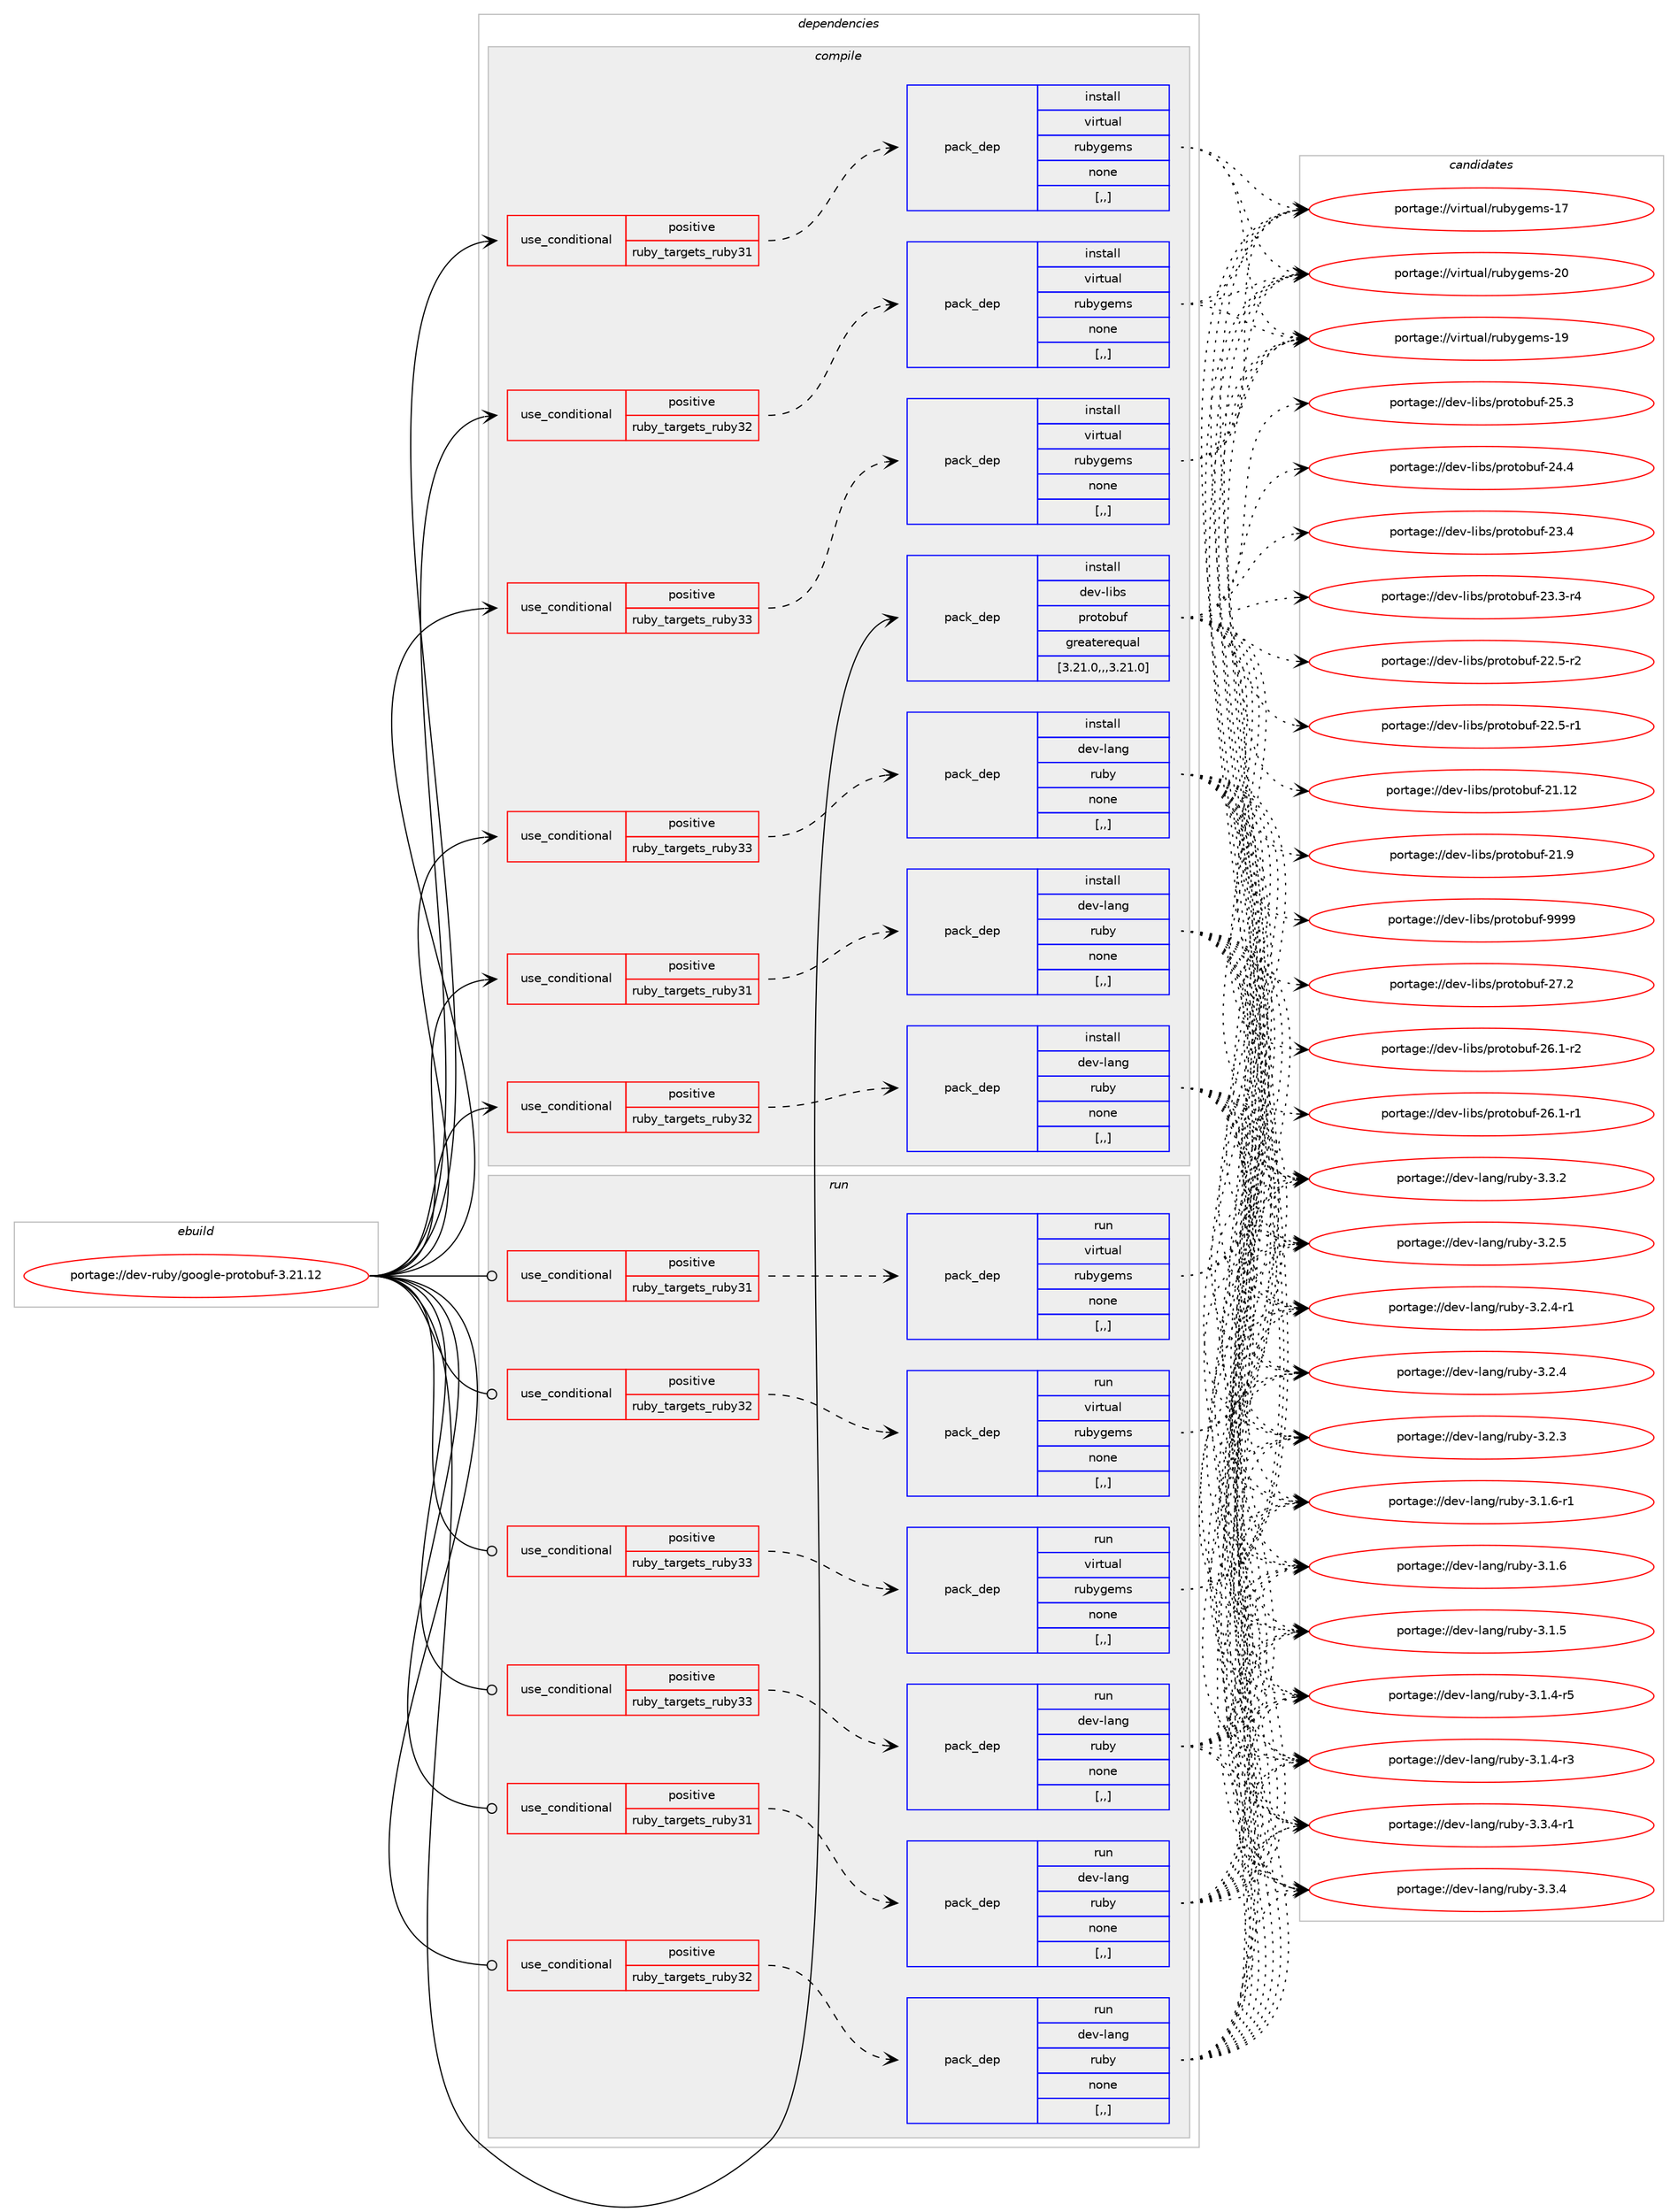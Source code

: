 digraph prolog {

# *************
# Graph options
# *************

newrank=true;
concentrate=true;
compound=true;
graph [rankdir=LR,fontname=Helvetica,fontsize=10,ranksep=1.5];#, ranksep=2.5, nodesep=0.2];
edge  [arrowhead=vee];
node  [fontname=Helvetica,fontsize=10];

# **********
# The ebuild
# **********

subgraph cluster_leftcol {
color=gray;
label=<<i>ebuild</i>>;
id [label="portage://dev-ruby/google-protobuf-3.21.12", color=red, width=4, href="../dev-ruby/google-protobuf-3.21.12.svg"];
}

# ****************
# The dependencies
# ****************

subgraph cluster_midcol {
color=gray;
label=<<i>dependencies</i>>;
subgraph cluster_compile {
fillcolor="#eeeeee";
style=filled;
label=<<i>compile</i>>;
subgraph cond48385 {
dependency185210 [label=<<TABLE BORDER="0" CELLBORDER="1" CELLSPACING="0" CELLPADDING="4"><TR><TD ROWSPAN="3" CELLPADDING="10">use_conditional</TD></TR><TR><TD>positive</TD></TR><TR><TD>ruby_targets_ruby31</TD></TR></TABLE>>, shape=none, color=red];
subgraph pack135495 {
dependency185211 [label=<<TABLE BORDER="0" CELLBORDER="1" CELLSPACING="0" CELLPADDING="4" WIDTH="220"><TR><TD ROWSPAN="6" CELLPADDING="30">pack_dep</TD></TR><TR><TD WIDTH="110">install</TD></TR><TR><TD>dev-lang</TD></TR><TR><TD>ruby</TD></TR><TR><TD>none</TD></TR><TR><TD>[,,]</TD></TR></TABLE>>, shape=none, color=blue];
}
dependency185210:e -> dependency185211:w [weight=20,style="dashed",arrowhead="vee"];
}
id:e -> dependency185210:w [weight=20,style="solid",arrowhead="vee"];
subgraph cond48386 {
dependency185212 [label=<<TABLE BORDER="0" CELLBORDER="1" CELLSPACING="0" CELLPADDING="4"><TR><TD ROWSPAN="3" CELLPADDING="10">use_conditional</TD></TR><TR><TD>positive</TD></TR><TR><TD>ruby_targets_ruby31</TD></TR></TABLE>>, shape=none, color=red];
subgraph pack135496 {
dependency185213 [label=<<TABLE BORDER="0" CELLBORDER="1" CELLSPACING="0" CELLPADDING="4" WIDTH="220"><TR><TD ROWSPAN="6" CELLPADDING="30">pack_dep</TD></TR><TR><TD WIDTH="110">install</TD></TR><TR><TD>virtual</TD></TR><TR><TD>rubygems</TD></TR><TR><TD>none</TD></TR><TR><TD>[,,]</TD></TR></TABLE>>, shape=none, color=blue];
}
dependency185212:e -> dependency185213:w [weight=20,style="dashed",arrowhead="vee"];
}
id:e -> dependency185212:w [weight=20,style="solid",arrowhead="vee"];
subgraph cond48387 {
dependency185214 [label=<<TABLE BORDER="0" CELLBORDER="1" CELLSPACING="0" CELLPADDING="4"><TR><TD ROWSPAN="3" CELLPADDING="10">use_conditional</TD></TR><TR><TD>positive</TD></TR><TR><TD>ruby_targets_ruby32</TD></TR></TABLE>>, shape=none, color=red];
subgraph pack135497 {
dependency185215 [label=<<TABLE BORDER="0" CELLBORDER="1" CELLSPACING="0" CELLPADDING="4" WIDTH="220"><TR><TD ROWSPAN="6" CELLPADDING="30">pack_dep</TD></TR><TR><TD WIDTH="110">install</TD></TR><TR><TD>dev-lang</TD></TR><TR><TD>ruby</TD></TR><TR><TD>none</TD></TR><TR><TD>[,,]</TD></TR></TABLE>>, shape=none, color=blue];
}
dependency185214:e -> dependency185215:w [weight=20,style="dashed",arrowhead="vee"];
}
id:e -> dependency185214:w [weight=20,style="solid",arrowhead="vee"];
subgraph cond48388 {
dependency185216 [label=<<TABLE BORDER="0" CELLBORDER="1" CELLSPACING="0" CELLPADDING="4"><TR><TD ROWSPAN="3" CELLPADDING="10">use_conditional</TD></TR><TR><TD>positive</TD></TR><TR><TD>ruby_targets_ruby32</TD></TR></TABLE>>, shape=none, color=red];
subgraph pack135498 {
dependency185217 [label=<<TABLE BORDER="0" CELLBORDER="1" CELLSPACING="0" CELLPADDING="4" WIDTH="220"><TR><TD ROWSPAN="6" CELLPADDING="30">pack_dep</TD></TR><TR><TD WIDTH="110">install</TD></TR><TR><TD>virtual</TD></TR><TR><TD>rubygems</TD></TR><TR><TD>none</TD></TR><TR><TD>[,,]</TD></TR></TABLE>>, shape=none, color=blue];
}
dependency185216:e -> dependency185217:w [weight=20,style="dashed",arrowhead="vee"];
}
id:e -> dependency185216:w [weight=20,style="solid",arrowhead="vee"];
subgraph cond48389 {
dependency185218 [label=<<TABLE BORDER="0" CELLBORDER="1" CELLSPACING="0" CELLPADDING="4"><TR><TD ROWSPAN="3" CELLPADDING="10">use_conditional</TD></TR><TR><TD>positive</TD></TR><TR><TD>ruby_targets_ruby33</TD></TR></TABLE>>, shape=none, color=red];
subgraph pack135499 {
dependency185219 [label=<<TABLE BORDER="0" CELLBORDER="1" CELLSPACING="0" CELLPADDING="4" WIDTH="220"><TR><TD ROWSPAN="6" CELLPADDING="30">pack_dep</TD></TR><TR><TD WIDTH="110">install</TD></TR><TR><TD>dev-lang</TD></TR><TR><TD>ruby</TD></TR><TR><TD>none</TD></TR><TR><TD>[,,]</TD></TR></TABLE>>, shape=none, color=blue];
}
dependency185218:e -> dependency185219:w [weight=20,style="dashed",arrowhead="vee"];
}
id:e -> dependency185218:w [weight=20,style="solid",arrowhead="vee"];
subgraph cond48390 {
dependency185220 [label=<<TABLE BORDER="0" CELLBORDER="1" CELLSPACING="0" CELLPADDING="4"><TR><TD ROWSPAN="3" CELLPADDING="10">use_conditional</TD></TR><TR><TD>positive</TD></TR><TR><TD>ruby_targets_ruby33</TD></TR></TABLE>>, shape=none, color=red];
subgraph pack135500 {
dependency185221 [label=<<TABLE BORDER="0" CELLBORDER="1" CELLSPACING="0" CELLPADDING="4" WIDTH="220"><TR><TD ROWSPAN="6" CELLPADDING="30">pack_dep</TD></TR><TR><TD WIDTH="110">install</TD></TR><TR><TD>virtual</TD></TR><TR><TD>rubygems</TD></TR><TR><TD>none</TD></TR><TR><TD>[,,]</TD></TR></TABLE>>, shape=none, color=blue];
}
dependency185220:e -> dependency185221:w [weight=20,style="dashed",arrowhead="vee"];
}
id:e -> dependency185220:w [weight=20,style="solid",arrowhead="vee"];
subgraph pack135501 {
dependency185222 [label=<<TABLE BORDER="0" CELLBORDER="1" CELLSPACING="0" CELLPADDING="4" WIDTH="220"><TR><TD ROWSPAN="6" CELLPADDING="30">pack_dep</TD></TR><TR><TD WIDTH="110">install</TD></TR><TR><TD>dev-libs</TD></TR><TR><TD>protobuf</TD></TR><TR><TD>greaterequal</TD></TR><TR><TD>[3.21.0,,,3.21.0]</TD></TR></TABLE>>, shape=none, color=blue];
}
id:e -> dependency185222:w [weight=20,style="solid",arrowhead="vee"];
}
subgraph cluster_compileandrun {
fillcolor="#eeeeee";
style=filled;
label=<<i>compile and run</i>>;
}
subgraph cluster_run {
fillcolor="#eeeeee";
style=filled;
label=<<i>run</i>>;
subgraph cond48391 {
dependency185223 [label=<<TABLE BORDER="0" CELLBORDER="1" CELLSPACING="0" CELLPADDING="4"><TR><TD ROWSPAN="3" CELLPADDING="10">use_conditional</TD></TR><TR><TD>positive</TD></TR><TR><TD>ruby_targets_ruby31</TD></TR></TABLE>>, shape=none, color=red];
subgraph pack135502 {
dependency185224 [label=<<TABLE BORDER="0" CELLBORDER="1" CELLSPACING="0" CELLPADDING="4" WIDTH="220"><TR><TD ROWSPAN="6" CELLPADDING="30">pack_dep</TD></TR><TR><TD WIDTH="110">run</TD></TR><TR><TD>dev-lang</TD></TR><TR><TD>ruby</TD></TR><TR><TD>none</TD></TR><TR><TD>[,,]</TD></TR></TABLE>>, shape=none, color=blue];
}
dependency185223:e -> dependency185224:w [weight=20,style="dashed",arrowhead="vee"];
}
id:e -> dependency185223:w [weight=20,style="solid",arrowhead="odot"];
subgraph cond48392 {
dependency185225 [label=<<TABLE BORDER="0" CELLBORDER="1" CELLSPACING="0" CELLPADDING="4"><TR><TD ROWSPAN="3" CELLPADDING="10">use_conditional</TD></TR><TR><TD>positive</TD></TR><TR><TD>ruby_targets_ruby31</TD></TR></TABLE>>, shape=none, color=red];
subgraph pack135503 {
dependency185226 [label=<<TABLE BORDER="0" CELLBORDER="1" CELLSPACING="0" CELLPADDING="4" WIDTH="220"><TR><TD ROWSPAN="6" CELLPADDING="30">pack_dep</TD></TR><TR><TD WIDTH="110">run</TD></TR><TR><TD>virtual</TD></TR><TR><TD>rubygems</TD></TR><TR><TD>none</TD></TR><TR><TD>[,,]</TD></TR></TABLE>>, shape=none, color=blue];
}
dependency185225:e -> dependency185226:w [weight=20,style="dashed",arrowhead="vee"];
}
id:e -> dependency185225:w [weight=20,style="solid",arrowhead="odot"];
subgraph cond48393 {
dependency185227 [label=<<TABLE BORDER="0" CELLBORDER="1" CELLSPACING="0" CELLPADDING="4"><TR><TD ROWSPAN="3" CELLPADDING="10">use_conditional</TD></TR><TR><TD>positive</TD></TR><TR><TD>ruby_targets_ruby32</TD></TR></TABLE>>, shape=none, color=red];
subgraph pack135504 {
dependency185228 [label=<<TABLE BORDER="0" CELLBORDER="1" CELLSPACING="0" CELLPADDING="4" WIDTH="220"><TR><TD ROWSPAN="6" CELLPADDING="30">pack_dep</TD></TR><TR><TD WIDTH="110">run</TD></TR><TR><TD>dev-lang</TD></TR><TR><TD>ruby</TD></TR><TR><TD>none</TD></TR><TR><TD>[,,]</TD></TR></TABLE>>, shape=none, color=blue];
}
dependency185227:e -> dependency185228:w [weight=20,style="dashed",arrowhead="vee"];
}
id:e -> dependency185227:w [weight=20,style="solid",arrowhead="odot"];
subgraph cond48394 {
dependency185229 [label=<<TABLE BORDER="0" CELLBORDER="1" CELLSPACING="0" CELLPADDING="4"><TR><TD ROWSPAN="3" CELLPADDING="10">use_conditional</TD></TR><TR><TD>positive</TD></TR><TR><TD>ruby_targets_ruby32</TD></TR></TABLE>>, shape=none, color=red];
subgraph pack135505 {
dependency185230 [label=<<TABLE BORDER="0" CELLBORDER="1" CELLSPACING="0" CELLPADDING="4" WIDTH="220"><TR><TD ROWSPAN="6" CELLPADDING="30">pack_dep</TD></TR><TR><TD WIDTH="110">run</TD></TR><TR><TD>virtual</TD></TR><TR><TD>rubygems</TD></TR><TR><TD>none</TD></TR><TR><TD>[,,]</TD></TR></TABLE>>, shape=none, color=blue];
}
dependency185229:e -> dependency185230:w [weight=20,style="dashed",arrowhead="vee"];
}
id:e -> dependency185229:w [weight=20,style="solid",arrowhead="odot"];
subgraph cond48395 {
dependency185231 [label=<<TABLE BORDER="0" CELLBORDER="1" CELLSPACING="0" CELLPADDING="4"><TR><TD ROWSPAN="3" CELLPADDING="10">use_conditional</TD></TR><TR><TD>positive</TD></TR><TR><TD>ruby_targets_ruby33</TD></TR></TABLE>>, shape=none, color=red];
subgraph pack135506 {
dependency185232 [label=<<TABLE BORDER="0" CELLBORDER="1" CELLSPACING="0" CELLPADDING="4" WIDTH="220"><TR><TD ROWSPAN="6" CELLPADDING="30">pack_dep</TD></TR><TR><TD WIDTH="110">run</TD></TR><TR><TD>dev-lang</TD></TR><TR><TD>ruby</TD></TR><TR><TD>none</TD></TR><TR><TD>[,,]</TD></TR></TABLE>>, shape=none, color=blue];
}
dependency185231:e -> dependency185232:w [weight=20,style="dashed",arrowhead="vee"];
}
id:e -> dependency185231:w [weight=20,style="solid",arrowhead="odot"];
subgraph cond48396 {
dependency185233 [label=<<TABLE BORDER="0" CELLBORDER="1" CELLSPACING="0" CELLPADDING="4"><TR><TD ROWSPAN="3" CELLPADDING="10">use_conditional</TD></TR><TR><TD>positive</TD></TR><TR><TD>ruby_targets_ruby33</TD></TR></TABLE>>, shape=none, color=red];
subgraph pack135507 {
dependency185234 [label=<<TABLE BORDER="0" CELLBORDER="1" CELLSPACING="0" CELLPADDING="4" WIDTH="220"><TR><TD ROWSPAN="6" CELLPADDING="30">pack_dep</TD></TR><TR><TD WIDTH="110">run</TD></TR><TR><TD>virtual</TD></TR><TR><TD>rubygems</TD></TR><TR><TD>none</TD></TR><TR><TD>[,,]</TD></TR></TABLE>>, shape=none, color=blue];
}
dependency185233:e -> dependency185234:w [weight=20,style="dashed",arrowhead="vee"];
}
id:e -> dependency185233:w [weight=20,style="solid",arrowhead="odot"];
}
}

# **************
# The candidates
# **************

subgraph cluster_choices {
rank=same;
color=gray;
label=<<i>candidates</i>>;

subgraph choice135495 {
color=black;
nodesep=1;
choice100101118451089711010347114117981214551465146524511449 [label="portage://dev-lang/ruby-3.3.4-r1", color=red, width=4,href="../dev-lang/ruby-3.3.4-r1.svg"];
choice10010111845108971101034711411798121455146514652 [label="portage://dev-lang/ruby-3.3.4", color=red, width=4,href="../dev-lang/ruby-3.3.4.svg"];
choice10010111845108971101034711411798121455146514650 [label="portage://dev-lang/ruby-3.3.2", color=red, width=4,href="../dev-lang/ruby-3.3.2.svg"];
choice10010111845108971101034711411798121455146504653 [label="portage://dev-lang/ruby-3.2.5", color=red, width=4,href="../dev-lang/ruby-3.2.5.svg"];
choice100101118451089711010347114117981214551465046524511449 [label="portage://dev-lang/ruby-3.2.4-r1", color=red, width=4,href="../dev-lang/ruby-3.2.4-r1.svg"];
choice10010111845108971101034711411798121455146504652 [label="portage://dev-lang/ruby-3.2.4", color=red, width=4,href="../dev-lang/ruby-3.2.4.svg"];
choice10010111845108971101034711411798121455146504651 [label="portage://dev-lang/ruby-3.2.3", color=red, width=4,href="../dev-lang/ruby-3.2.3.svg"];
choice100101118451089711010347114117981214551464946544511449 [label="portage://dev-lang/ruby-3.1.6-r1", color=red, width=4,href="../dev-lang/ruby-3.1.6-r1.svg"];
choice10010111845108971101034711411798121455146494654 [label="portage://dev-lang/ruby-3.1.6", color=red, width=4,href="../dev-lang/ruby-3.1.6.svg"];
choice10010111845108971101034711411798121455146494653 [label="portage://dev-lang/ruby-3.1.5", color=red, width=4,href="../dev-lang/ruby-3.1.5.svg"];
choice100101118451089711010347114117981214551464946524511453 [label="portage://dev-lang/ruby-3.1.4-r5", color=red, width=4,href="../dev-lang/ruby-3.1.4-r5.svg"];
choice100101118451089711010347114117981214551464946524511451 [label="portage://dev-lang/ruby-3.1.4-r3", color=red, width=4,href="../dev-lang/ruby-3.1.4-r3.svg"];
dependency185211:e -> choice100101118451089711010347114117981214551465146524511449:w [style=dotted,weight="100"];
dependency185211:e -> choice10010111845108971101034711411798121455146514652:w [style=dotted,weight="100"];
dependency185211:e -> choice10010111845108971101034711411798121455146514650:w [style=dotted,weight="100"];
dependency185211:e -> choice10010111845108971101034711411798121455146504653:w [style=dotted,weight="100"];
dependency185211:e -> choice100101118451089711010347114117981214551465046524511449:w [style=dotted,weight="100"];
dependency185211:e -> choice10010111845108971101034711411798121455146504652:w [style=dotted,weight="100"];
dependency185211:e -> choice10010111845108971101034711411798121455146504651:w [style=dotted,weight="100"];
dependency185211:e -> choice100101118451089711010347114117981214551464946544511449:w [style=dotted,weight="100"];
dependency185211:e -> choice10010111845108971101034711411798121455146494654:w [style=dotted,weight="100"];
dependency185211:e -> choice10010111845108971101034711411798121455146494653:w [style=dotted,weight="100"];
dependency185211:e -> choice100101118451089711010347114117981214551464946524511453:w [style=dotted,weight="100"];
dependency185211:e -> choice100101118451089711010347114117981214551464946524511451:w [style=dotted,weight="100"];
}
subgraph choice135496 {
color=black;
nodesep=1;
choice118105114116117971084711411798121103101109115455048 [label="portage://virtual/rubygems-20", color=red, width=4,href="../virtual/rubygems-20.svg"];
choice118105114116117971084711411798121103101109115454957 [label="portage://virtual/rubygems-19", color=red, width=4,href="../virtual/rubygems-19.svg"];
choice118105114116117971084711411798121103101109115454955 [label="portage://virtual/rubygems-17", color=red, width=4,href="../virtual/rubygems-17.svg"];
dependency185213:e -> choice118105114116117971084711411798121103101109115455048:w [style=dotted,weight="100"];
dependency185213:e -> choice118105114116117971084711411798121103101109115454957:w [style=dotted,weight="100"];
dependency185213:e -> choice118105114116117971084711411798121103101109115454955:w [style=dotted,weight="100"];
}
subgraph choice135497 {
color=black;
nodesep=1;
choice100101118451089711010347114117981214551465146524511449 [label="portage://dev-lang/ruby-3.3.4-r1", color=red, width=4,href="../dev-lang/ruby-3.3.4-r1.svg"];
choice10010111845108971101034711411798121455146514652 [label="portage://dev-lang/ruby-3.3.4", color=red, width=4,href="../dev-lang/ruby-3.3.4.svg"];
choice10010111845108971101034711411798121455146514650 [label="portage://dev-lang/ruby-3.3.2", color=red, width=4,href="../dev-lang/ruby-3.3.2.svg"];
choice10010111845108971101034711411798121455146504653 [label="portage://dev-lang/ruby-3.2.5", color=red, width=4,href="../dev-lang/ruby-3.2.5.svg"];
choice100101118451089711010347114117981214551465046524511449 [label="portage://dev-lang/ruby-3.2.4-r1", color=red, width=4,href="../dev-lang/ruby-3.2.4-r1.svg"];
choice10010111845108971101034711411798121455146504652 [label="portage://dev-lang/ruby-3.2.4", color=red, width=4,href="../dev-lang/ruby-3.2.4.svg"];
choice10010111845108971101034711411798121455146504651 [label="portage://dev-lang/ruby-3.2.3", color=red, width=4,href="../dev-lang/ruby-3.2.3.svg"];
choice100101118451089711010347114117981214551464946544511449 [label="portage://dev-lang/ruby-3.1.6-r1", color=red, width=4,href="../dev-lang/ruby-3.1.6-r1.svg"];
choice10010111845108971101034711411798121455146494654 [label="portage://dev-lang/ruby-3.1.6", color=red, width=4,href="../dev-lang/ruby-3.1.6.svg"];
choice10010111845108971101034711411798121455146494653 [label="portage://dev-lang/ruby-3.1.5", color=red, width=4,href="../dev-lang/ruby-3.1.5.svg"];
choice100101118451089711010347114117981214551464946524511453 [label="portage://dev-lang/ruby-3.1.4-r5", color=red, width=4,href="../dev-lang/ruby-3.1.4-r5.svg"];
choice100101118451089711010347114117981214551464946524511451 [label="portage://dev-lang/ruby-3.1.4-r3", color=red, width=4,href="../dev-lang/ruby-3.1.4-r3.svg"];
dependency185215:e -> choice100101118451089711010347114117981214551465146524511449:w [style=dotted,weight="100"];
dependency185215:e -> choice10010111845108971101034711411798121455146514652:w [style=dotted,weight="100"];
dependency185215:e -> choice10010111845108971101034711411798121455146514650:w [style=dotted,weight="100"];
dependency185215:e -> choice10010111845108971101034711411798121455146504653:w [style=dotted,weight="100"];
dependency185215:e -> choice100101118451089711010347114117981214551465046524511449:w [style=dotted,weight="100"];
dependency185215:e -> choice10010111845108971101034711411798121455146504652:w [style=dotted,weight="100"];
dependency185215:e -> choice10010111845108971101034711411798121455146504651:w [style=dotted,weight="100"];
dependency185215:e -> choice100101118451089711010347114117981214551464946544511449:w [style=dotted,weight="100"];
dependency185215:e -> choice10010111845108971101034711411798121455146494654:w [style=dotted,weight="100"];
dependency185215:e -> choice10010111845108971101034711411798121455146494653:w [style=dotted,weight="100"];
dependency185215:e -> choice100101118451089711010347114117981214551464946524511453:w [style=dotted,weight="100"];
dependency185215:e -> choice100101118451089711010347114117981214551464946524511451:w [style=dotted,weight="100"];
}
subgraph choice135498 {
color=black;
nodesep=1;
choice118105114116117971084711411798121103101109115455048 [label="portage://virtual/rubygems-20", color=red, width=4,href="../virtual/rubygems-20.svg"];
choice118105114116117971084711411798121103101109115454957 [label="portage://virtual/rubygems-19", color=red, width=4,href="../virtual/rubygems-19.svg"];
choice118105114116117971084711411798121103101109115454955 [label="portage://virtual/rubygems-17", color=red, width=4,href="../virtual/rubygems-17.svg"];
dependency185217:e -> choice118105114116117971084711411798121103101109115455048:w [style=dotted,weight="100"];
dependency185217:e -> choice118105114116117971084711411798121103101109115454957:w [style=dotted,weight="100"];
dependency185217:e -> choice118105114116117971084711411798121103101109115454955:w [style=dotted,weight="100"];
}
subgraph choice135499 {
color=black;
nodesep=1;
choice100101118451089711010347114117981214551465146524511449 [label="portage://dev-lang/ruby-3.3.4-r1", color=red, width=4,href="../dev-lang/ruby-3.3.4-r1.svg"];
choice10010111845108971101034711411798121455146514652 [label="portage://dev-lang/ruby-3.3.4", color=red, width=4,href="../dev-lang/ruby-3.3.4.svg"];
choice10010111845108971101034711411798121455146514650 [label="portage://dev-lang/ruby-3.3.2", color=red, width=4,href="../dev-lang/ruby-3.3.2.svg"];
choice10010111845108971101034711411798121455146504653 [label="portage://dev-lang/ruby-3.2.5", color=red, width=4,href="../dev-lang/ruby-3.2.5.svg"];
choice100101118451089711010347114117981214551465046524511449 [label="portage://dev-lang/ruby-3.2.4-r1", color=red, width=4,href="../dev-lang/ruby-3.2.4-r1.svg"];
choice10010111845108971101034711411798121455146504652 [label="portage://dev-lang/ruby-3.2.4", color=red, width=4,href="../dev-lang/ruby-3.2.4.svg"];
choice10010111845108971101034711411798121455146504651 [label="portage://dev-lang/ruby-3.2.3", color=red, width=4,href="../dev-lang/ruby-3.2.3.svg"];
choice100101118451089711010347114117981214551464946544511449 [label="portage://dev-lang/ruby-3.1.6-r1", color=red, width=4,href="../dev-lang/ruby-3.1.6-r1.svg"];
choice10010111845108971101034711411798121455146494654 [label="portage://dev-lang/ruby-3.1.6", color=red, width=4,href="../dev-lang/ruby-3.1.6.svg"];
choice10010111845108971101034711411798121455146494653 [label="portage://dev-lang/ruby-3.1.5", color=red, width=4,href="../dev-lang/ruby-3.1.5.svg"];
choice100101118451089711010347114117981214551464946524511453 [label="portage://dev-lang/ruby-3.1.4-r5", color=red, width=4,href="../dev-lang/ruby-3.1.4-r5.svg"];
choice100101118451089711010347114117981214551464946524511451 [label="portage://dev-lang/ruby-3.1.4-r3", color=red, width=4,href="../dev-lang/ruby-3.1.4-r3.svg"];
dependency185219:e -> choice100101118451089711010347114117981214551465146524511449:w [style=dotted,weight="100"];
dependency185219:e -> choice10010111845108971101034711411798121455146514652:w [style=dotted,weight="100"];
dependency185219:e -> choice10010111845108971101034711411798121455146514650:w [style=dotted,weight="100"];
dependency185219:e -> choice10010111845108971101034711411798121455146504653:w [style=dotted,weight="100"];
dependency185219:e -> choice100101118451089711010347114117981214551465046524511449:w [style=dotted,weight="100"];
dependency185219:e -> choice10010111845108971101034711411798121455146504652:w [style=dotted,weight="100"];
dependency185219:e -> choice10010111845108971101034711411798121455146504651:w [style=dotted,weight="100"];
dependency185219:e -> choice100101118451089711010347114117981214551464946544511449:w [style=dotted,weight="100"];
dependency185219:e -> choice10010111845108971101034711411798121455146494654:w [style=dotted,weight="100"];
dependency185219:e -> choice10010111845108971101034711411798121455146494653:w [style=dotted,weight="100"];
dependency185219:e -> choice100101118451089711010347114117981214551464946524511453:w [style=dotted,weight="100"];
dependency185219:e -> choice100101118451089711010347114117981214551464946524511451:w [style=dotted,weight="100"];
}
subgraph choice135500 {
color=black;
nodesep=1;
choice118105114116117971084711411798121103101109115455048 [label="portage://virtual/rubygems-20", color=red, width=4,href="../virtual/rubygems-20.svg"];
choice118105114116117971084711411798121103101109115454957 [label="portage://virtual/rubygems-19", color=red, width=4,href="../virtual/rubygems-19.svg"];
choice118105114116117971084711411798121103101109115454955 [label="portage://virtual/rubygems-17", color=red, width=4,href="../virtual/rubygems-17.svg"];
dependency185221:e -> choice118105114116117971084711411798121103101109115455048:w [style=dotted,weight="100"];
dependency185221:e -> choice118105114116117971084711411798121103101109115454957:w [style=dotted,weight="100"];
dependency185221:e -> choice118105114116117971084711411798121103101109115454955:w [style=dotted,weight="100"];
}
subgraph choice135501 {
color=black;
nodesep=1;
choice100101118451081059811547112114111116111981171024557575757 [label="portage://dev-libs/protobuf-9999", color=red, width=4,href="../dev-libs/protobuf-9999.svg"];
choice100101118451081059811547112114111116111981171024550554650 [label="portage://dev-libs/protobuf-27.2", color=red, width=4,href="../dev-libs/protobuf-27.2.svg"];
choice1001011184510810598115471121141111161119811710245505446494511450 [label="portage://dev-libs/protobuf-26.1-r2", color=red, width=4,href="../dev-libs/protobuf-26.1-r2.svg"];
choice1001011184510810598115471121141111161119811710245505446494511449 [label="portage://dev-libs/protobuf-26.1-r1", color=red, width=4,href="../dev-libs/protobuf-26.1-r1.svg"];
choice100101118451081059811547112114111116111981171024550534651 [label="portage://dev-libs/protobuf-25.3", color=red, width=4,href="../dev-libs/protobuf-25.3.svg"];
choice100101118451081059811547112114111116111981171024550524652 [label="portage://dev-libs/protobuf-24.4", color=red, width=4,href="../dev-libs/protobuf-24.4.svg"];
choice100101118451081059811547112114111116111981171024550514652 [label="portage://dev-libs/protobuf-23.4", color=red, width=4,href="../dev-libs/protobuf-23.4.svg"];
choice1001011184510810598115471121141111161119811710245505146514511452 [label="portage://dev-libs/protobuf-23.3-r4", color=red, width=4,href="../dev-libs/protobuf-23.3-r4.svg"];
choice1001011184510810598115471121141111161119811710245505046534511450 [label="portage://dev-libs/protobuf-22.5-r2", color=red, width=4,href="../dev-libs/protobuf-22.5-r2.svg"];
choice1001011184510810598115471121141111161119811710245505046534511449 [label="portage://dev-libs/protobuf-22.5-r1", color=red, width=4,href="../dev-libs/protobuf-22.5-r1.svg"];
choice10010111845108105981154711211411111611198117102455049464950 [label="portage://dev-libs/protobuf-21.12", color=red, width=4,href="../dev-libs/protobuf-21.12.svg"];
choice100101118451081059811547112114111116111981171024550494657 [label="portage://dev-libs/protobuf-21.9", color=red, width=4,href="../dev-libs/protobuf-21.9.svg"];
dependency185222:e -> choice100101118451081059811547112114111116111981171024557575757:w [style=dotted,weight="100"];
dependency185222:e -> choice100101118451081059811547112114111116111981171024550554650:w [style=dotted,weight="100"];
dependency185222:e -> choice1001011184510810598115471121141111161119811710245505446494511450:w [style=dotted,weight="100"];
dependency185222:e -> choice1001011184510810598115471121141111161119811710245505446494511449:w [style=dotted,weight="100"];
dependency185222:e -> choice100101118451081059811547112114111116111981171024550534651:w [style=dotted,weight="100"];
dependency185222:e -> choice100101118451081059811547112114111116111981171024550524652:w [style=dotted,weight="100"];
dependency185222:e -> choice100101118451081059811547112114111116111981171024550514652:w [style=dotted,weight="100"];
dependency185222:e -> choice1001011184510810598115471121141111161119811710245505146514511452:w [style=dotted,weight="100"];
dependency185222:e -> choice1001011184510810598115471121141111161119811710245505046534511450:w [style=dotted,weight="100"];
dependency185222:e -> choice1001011184510810598115471121141111161119811710245505046534511449:w [style=dotted,weight="100"];
dependency185222:e -> choice10010111845108105981154711211411111611198117102455049464950:w [style=dotted,weight="100"];
dependency185222:e -> choice100101118451081059811547112114111116111981171024550494657:w [style=dotted,weight="100"];
}
subgraph choice135502 {
color=black;
nodesep=1;
choice100101118451089711010347114117981214551465146524511449 [label="portage://dev-lang/ruby-3.3.4-r1", color=red, width=4,href="../dev-lang/ruby-3.3.4-r1.svg"];
choice10010111845108971101034711411798121455146514652 [label="portage://dev-lang/ruby-3.3.4", color=red, width=4,href="../dev-lang/ruby-3.3.4.svg"];
choice10010111845108971101034711411798121455146514650 [label="portage://dev-lang/ruby-3.3.2", color=red, width=4,href="../dev-lang/ruby-3.3.2.svg"];
choice10010111845108971101034711411798121455146504653 [label="portage://dev-lang/ruby-3.2.5", color=red, width=4,href="../dev-lang/ruby-3.2.5.svg"];
choice100101118451089711010347114117981214551465046524511449 [label="portage://dev-lang/ruby-3.2.4-r1", color=red, width=4,href="../dev-lang/ruby-3.2.4-r1.svg"];
choice10010111845108971101034711411798121455146504652 [label="portage://dev-lang/ruby-3.2.4", color=red, width=4,href="../dev-lang/ruby-3.2.4.svg"];
choice10010111845108971101034711411798121455146504651 [label="portage://dev-lang/ruby-3.2.3", color=red, width=4,href="../dev-lang/ruby-3.2.3.svg"];
choice100101118451089711010347114117981214551464946544511449 [label="portage://dev-lang/ruby-3.1.6-r1", color=red, width=4,href="../dev-lang/ruby-3.1.6-r1.svg"];
choice10010111845108971101034711411798121455146494654 [label="portage://dev-lang/ruby-3.1.6", color=red, width=4,href="../dev-lang/ruby-3.1.6.svg"];
choice10010111845108971101034711411798121455146494653 [label="portage://dev-lang/ruby-3.1.5", color=red, width=4,href="../dev-lang/ruby-3.1.5.svg"];
choice100101118451089711010347114117981214551464946524511453 [label="portage://dev-lang/ruby-3.1.4-r5", color=red, width=4,href="../dev-lang/ruby-3.1.4-r5.svg"];
choice100101118451089711010347114117981214551464946524511451 [label="portage://dev-lang/ruby-3.1.4-r3", color=red, width=4,href="../dev-lang/ruby-3.1.4-r3.svg"];
dependency185224:e -> choice100101118451089711010347114117981214551465146524511449:w [style=dotted,weight="100"];
dependency185224:e -> choice10010111845108971101034711411798121455146514652:w [style=dotted,weight="100"];
dependency185224:e -> choice10010111845108971101034711411798121455146514650:w [style=dotted,weight="100"];
dependency185224:e -> choice10010111845108971101034711411798121455146504653:w [style=dotted,weight="100"];
dependency185224:e -> choice100101118451089711010347114117981214551465046524511449:w [style=dotted,weight="100"];
dependency185224:e -> choice10010111845108971101034711411798121455146504652:w [style=dotted,weight="100"];
dependency185224:e -> choice10010111845108971101034711411798121455146504651:w [style=dotted,weight="100"];
dependency185224:e -> choice100101118451089711010347114117981214551464946544511449:w [style=dotted,weight="100"];
dependency185224:e -> choice10010111845108971101034711411798121455146494654:w [style=dotted,weight="100"];
dependency185224:e -> choice10010111845108971101034711411798121455146494653:w [style=dotted,weight="100"];
dependency185224:e -> choice100101118451089711010347114117981214551464946524511453:w [style=dotted,weight="100"];
dependency185224:e -> choice100101118451089711010347114117981214551464946524511451:w [style=dotted,weight="100"];
}
subgraph choice135503 {
color=black;
nodesep=1;
choice118105114116117971084711411798121103101109115455048 [label="portage://virtual/rubygems-20", color=red, width=4,href="../virtual/rubygems-20.svg"];
choice118105114116117971084711411798121103101109115454957 [label="portage://virtual/rubygems-19", color=red, width=4,href="../virtual/rubygems-19.svg"];
choice118105114116117971084711411798121103101109115454955 [label="portage://virtual/rubygems-17", color=red, width=4,href="../virtual/rubygems-17.svg"];
dependency185226:e -> choice118105114116117971084711411798121103101109115455048:w [style=dotted,weight="100"];
dependency185226:e -> choice118105114116117971084711411798121103101109115454957:w [style=dotted,weight="100"];
dependency185226:e -> choice118105114116117971084711411798121103101109115454955:w [style=dotted,weight="100"];
}
subgraph choice135504 {
color=black;
nodesep=1;
choice100101118451089711010347114117981214551465146524511449 [label="portage://dev-lang/ruby-3.3.4-r1", color=red, width=4,href="../dev-lang/ruby-3.3.4-r1.svg"];
choice10010111845108971101034711411798121455146514652 [label="portage://dev-lang/ruby-3.3.4", color=red, width=4,href="../dev-lang/ruby-3.3.4.svg"];
choice10010111845108971101034711411798121455146514650 [label="portage://dev-lang/ruby-3.3.2", color=red, width=4,href="../dev-lang/ruby-3.3.2.svg"];
choice10010111845108971101034711411798121455146504653 [label="portage://dev-lang/ruby-3.2.5", color=red, width=4,href="../dev-lang/ruby-3.2.5.svg"];
choice100101118451089711010347114117981214551465046524511449 [label="portage://dev-lang/ruby-3.2.4-r1", color=red, width=4,href="../dev-lang/ruby-3.2.4-r1.svg"];
choice10010111845108971101034711411798121455146504652 [label="portage://dev-lang/ruby-3.2.4", color=red, width=4,href="../dev-lang/ruby-3.2.4.svg"];
choice10010111845108971101034711411798121455146504651 [label="portage://dev-lang/ruby-3.2.3", color=red, width=4,href="../dev-lang/ruby-3.2.3.svg"];
choice100101118451089711010347114117981214551464946544511449 [label="portage://dev-lang/ruby-3.1.6-r1", color=red, width=4,href="../dev-lang/ruby-3.1.6-r1.svg"];
choice10010111845108971101034711411798121455146494654 [label="portage://dev-lang/ruby-3.1.6", color=red, width=4,href="../dev-lang/ruby-3.1.6.svg"];
choice10010111845108971101034711411798121455146494653 [label="portage://dev-lang/ruby-3.1.5", color=red, width=4,href="../dev-lang/ruby-3.1.5.svg"];
choice100101118451089711010347114117981214551464946524511453 [label="portage://dev-lang/ruby-3.1.4-r5", color=red, width=4,href="../dev-lang/ruby-3.1.4-r5.svg"];
choice100101118451089711010347114117981214551464946524511451 [label="portage://dev-lang/ruby-3.1.4-r3", color=red, width=4,href="../dev-lang/ruby-3.1.4-r3.svg"];
dependency185228:e -> choice100101118451089711010347114117981214551465146524511449:w [style=dotted,weight="100"];
dependency185228:e -> choice10010111845108971101034711411798121455146514652:w [style=dotted,weight="100"];
dependency185228:e -> choice10010111845108971101034711411798121455146514650:w [style=dotted,weight="100"];
dependency185228:e -> choice10010111845108971101034711411798121455146504653:w [style=dotted,weight="100"];
dependency185228:e -> choice100101118451089711010347114117981214551465046524511449:w [style=dotted,weight="100"];
dependency185228:e -> choice10010111845108971101034711411798121455146504652:w [style=dotted,weight="100"];
dependency185228:e -> choice10010111845108971101034711411798121455146504651:w [style=dotted,weight="100"];
dependency185228:e -> choice100101118451089711010347114117981214551464946544511449:w [style=dotted,weight="100"];
dependency185228:e -> choice10010111845108971101034711411798121455146494654:w [style=dotted,weight="100"];
dependency185228:e -> choice10010111845108971101034711411798121455146494653:w [style=dotted,weight="100"];
dependency185228:e -> choice100101118451089711010347114117981214551464946524511453:w [style=dotted,weight="100"];
dependency185228:e -> choice100101118451089711010347114117981214551464946524511451:w [style=dotted,weight="100"];
}
subgraph choice135505 {
color=black;
nodesep=1;
choice118105114116117971084711411798121103101109115455048 [label="portage://virtual/rubygems-20", color=red, width=4,href="../virtual/rubygems-20.svg"];
choice118105114116117971084711411798121103101109115454957 [label="portage://virtual/rubygems-19", color=red, width=4,href="../virtual/rubygems-19.svg"];
choice118105114116117971084711411798121103101109115454955 [label="portage://virtual/rubygems-17", color=red, width=4,href="../virtual/rubygems-17.svg"];
dependency185230:e -> choice118105114116117971084711411798121103101109115455048:w [style=dotted,weight="100"];
dependency185230:e -> choice118105114116117971084711411798121103101109115454957:w [style=dotted,weight="100"];
dependency185230:e -> choice118105114116117971084711411798121103101109115454955:w [style=dotted,weight="100"];
}
subgraph choice135506 {
color=black;
nodesep=1;
choice100101118451089711010347114117981214551465146524511449 [label="portage://dev-lang/ruby-3.3.4-r1", color=red, width=4,href="../dev-lang/ruby-3.3.4-r1.svg"];
choice10010111845108971101034711411798121455146514652 [label="portage://dev-lang/ruby-3.3.4", color=red, width=4,href="../dev-lang/ruby-3.3.4.svg"];
choice10010111845108971101034711411798121455146514650 [label="portage://dev-lang/ruby-3.3.2", color=red, width=4,href="../dev-lang/ruby-3.3.2.svg"];
choice10010111845108971101034711411798121455146504653 [label="portage://dev-lang/ruby-3.2.5", color=red, width=4,href="../dev-lang/ruby-3.2.5.svg"];
choice100101118451089711010347114117981214551465046524511449 [label="portage://dev-lang/ruby-3.2.4-r1", color=red, width=4,href="../dev-lang/ruby-3.2.4-r1.svg"];
choice10010111845108971101034711411798121455146504652 [label="portage://dev-lang/ruby-3.2.4", color=red, width=4,href="../dev-lang/ruby-3.2.4.svg"];
choice10010111845108971101034711411798121455146504651 [label="portage://dev-lang/ruby-3.2.3", color=red, width=4,href="../dev-lang/ruby-3.2.3.svg"];
choice100101118451089711010347114117981214551464946544511449 [label="portage://dev-lang/ruby-3.1.6-r1", color=red, width=4,href="../dev-lang/ruby-3.1.6-r1.svg"];
choice10010111845108971101034711411798121455146494654 [label="portage://dev-lang/ruby-3.1.6", color=red, width=4,href="../dev-lang/ruby-3.1.6.svg"];
choice10010111845108971101034711411798121455146494653 [label="portage://dev-lang/ruby-3.1.5", color=red, width=4,href="../dev-lang/ruby-3.1.5.svg"];
choice100101118451089711010347114117981214551464946524511453 [label="portage://dev-lang/ruby-3.1.4-r5", color=red, width=4,href="../dev-lang/ruby-3.1.4-r5.svg"];
choice100101118451089711010347114117981214551464946524511451 [label="portage://dev-lang/ruby-3.1.4-r3", color=red, width=4,href="../dev-lang/ruby-3.1.4-r3.svg"];
dependency185232:e -> choice100101118451089711010347114117981214551465146524511449:w [style=dotted,weight="100"];
dependency185232:e -> choice10010111845108971101034711411798121455146514652:w [style=dotted,weight="100"];
dependency185232:e -> choice10010111845108971101034711411798121455146514650:w [style=dotted,weight="100"];
dependency185232:e -> choice10010111845108971101034711411798121455146504653:w [style=dotted,weight="100"];
dependency185232:e -> choice100101118451089711010347114117981214551465046524511449:w [style=dotted,weight="100"];
dependency185232:e -> choice10010111845108971101034711411798121455146504652:w [style=dotted,weight="100"];
dependency185232:e -> choice10010111845108971101034711411798121455146504651:w [style=dotted,weight="100"];
dependency185232:e -> choice100101118451089711010347114117981214551464946544511449:w [style=dotted,weight="100"];
dependency185232:e -> choice10010111845108971101034711411798121455146494654:w [style=dotted,weight="100"];
dependency185232:e -> choice10010111845108971101034711411798121455146494653:w [style=dotted,weight="100"];
dependency185232:e -> choice100101118451089711010347114117981214551464946524511453:w [style=dotted,weight="100"];
dependency185232:e -> choice100101118451089711010347114117981214551464946524511451:w [style=dotted,weight="100"];
}
subgraph choice135507 {
color=black;
nodesep=1;
choice118105114116117971084711411798121103101109115455048 [label="portage://virtual/rubygems-20", color=red, width=4,href="../virtual/rubygems-20.svg"];
choice118105114116117971084711411798121103101109115454957 [label="portage://virtual/rubygems-19", color=red, width=4,href="../virtual/rubygems-19.svg"];
choice118105114116117971084711411798121103101109115454955 [label="portage://virtual/rubygems-17", color=red, width=4,href="../virtual/rubygems-17.svg"];
dependency185234:e -> choice118105114116117971084711411798121103101109115455048:w [style=dotted,weight="100"];
dependency185234:e -> choice118105114116117971084711411798121103101109115454957:w [style=dotted,weight="100"];
dependency185234:e -> choice118105114116117971084711411798121103101109115454955:w [style=dotted,weight="100"];
}
}

}
